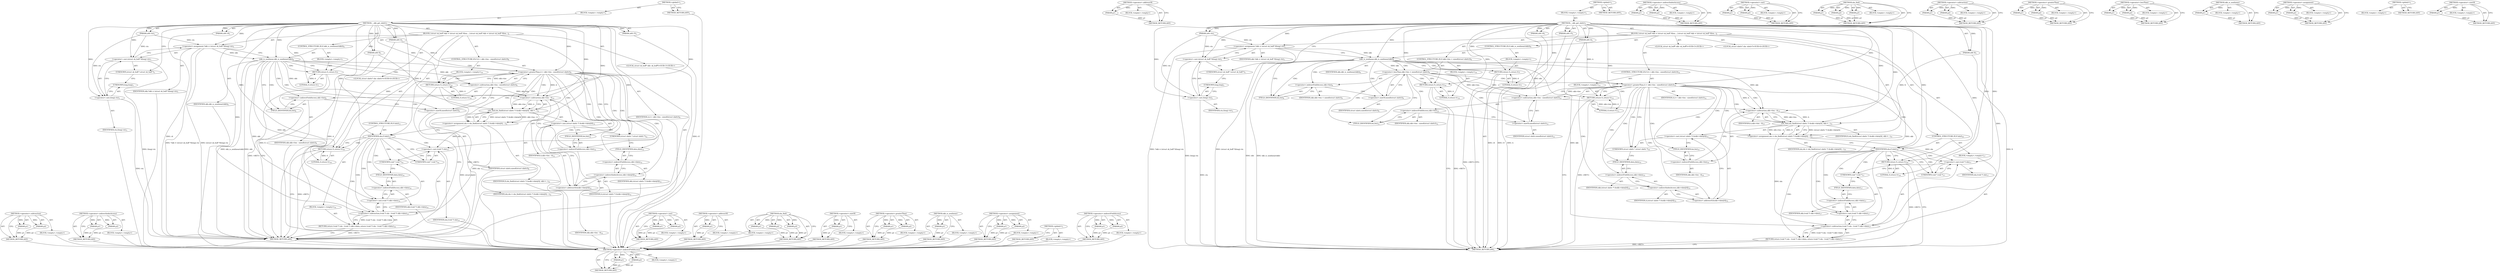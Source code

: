 digraph "&lt;operator&gt;.sizeOf" {
vulnerable_118 [label=<(METHOD,&lt;operator&gt;.subtraction)>];
vulnerable_119 [label=<(PARAM,p1)>];
vulnerable_120 [label=<(PARAM,p2)>];
vulnerable_121 [label=<(BLOCK,&lt;empty&gt;,&lt;empty&gt;)>];
vulnerable_122 [label=<(METHOD_RETURN,ANY)>];
vulnerable_142 [label=<(METHOD,&lt;operator&gt;.indirectIndexAccess)>];
vulnerable_143 [label=<(PARAM,p1)>];
vulnerable_144 [label=<(PARAM,p2)>];
vulnerable_145 [label=<(BLOCK,&lt;empty&gt;,&lt;empty&gt;)>];
vulnerable_146 [label=<(METHOD_RETURN,ANY)>];
vulnerable_6 [label=<(METHOD,&lt;global&gt;)<SUB>1</SUB>>];
vulnerable_7 [label=<(BLOCK,&lt;empty&gt;,&lt;empty&gt;)<SUB>1</SUB>>];
vulnerable_8 [label=<(METHOD,__skb_get_nlattr)<SUB>1</SUB>>];
vulnerable_9 [label=<(PARAM,u64 ctx)<SUB>1</SUB>>];
vulnerable_10 [label=<(PARAM,u64 A)<SUB>1</SUB>>];
vulnerable_11 [label=<(PARAM,u64 X)<SUB>1</SUB>>];
vulnerable_12 [label=<(PARAM,u64 r4)<SUB>1</SUB>>];
vulnerable_13 [label=<(PARAM,u64 r5)<SUB>1</SUB>>];
vulnerable_14 [label=<(BLOCK,{
	struct sk_buff *skb = (struct sk_buff *)(lon...,{
	struct sk_buff *skb = (struct sk_buff *)(lon...)<SUB>2</SUB>>];
vulnerable_15 [label="<(LOCAL,struct sk_buff* skb: sk_buff*)<SUB>3</SUB>>"];
vulnerable_16 [label=<(&lt;operator&gt;.assignment,*skb = (struct sk_buff *)(long) ctx)<SUB>3</SUB>>];
vulnerable_17 [label=<(IDENTIFIER,skb,*skb = (struct sk_buff *)(long) ctx)<SUB>3</SUB>>];
vulnerable_18 [label=<(&lt;operator&gt;.cast,(struct sk_buff *)(long) ctx)<SUB>3</SUB>>];
vulnerable_19 [label=<(UNKNOWN,struct sk_buff *,struct sk_buff *)<SUB>3</SUB>>];
vulnerable_20 [label=<(&lt;operator&gt;.cast,(long) ctx)<SUB>3</SUB>>];
vulnerable_21 [label=<(UNKNOWN,long,long)<SUB>3</SUB>>];
vulnerable_22 [label=<(IDENTIFIER,ctx,(long) ctx)<SUB>3</SUB>>];
vulnerable_23 [label="<(LOCAL,struct nlattr* nla: nlattr*)<SUB>4</SUB>>"];
vulnerable_24 [label=<(CONTROL_STRUCTURE,IF,if (skb_is_nonlinear(skb)))<SUB>6</SUB>>];
vulnerable_25 [label=<(skb_is_nonlinear,skb_is_nonlinear(skb))<SUB>6</SUB>>];
vulnerable_26 [label=<(IDENTIFIER,skb,skb_is_nonlinear(skb))<SUB>6</SUB>>];
vulnerable_27 [label=<(BLOCK,&lt;empty&gt;,&lt;empty&gt;)<SUB>7</SUB>>];
vulnerable_28 [label=<(RETURN,return 0;,return 0;)<SUB>7</SUB>>];
vulnerable_29 [label=<(LITERAL,0,return 0;)<SUB>7</SUB>>];
vulnerable_30 [label=<(CONTROL_STRUCTURE,IF,if (A &gt; skb-&gt;len - sizeof(struct nlattr)))<SUB>9</SUB>>];
vulnerable_31 [label=<(&lt;operator&gt;.greaterThan,A &gt; skb-&gt;len - sizeof(struct nlattr))<SUB>9</SUB>>];
vulnerable_32 [label=<(IDENTIFIER,A,A &gt; skb-&gt;len - sizeof(struct nlattr))<SUB>9</SUB>>];
vulnerable_33 [label=<(&lt;operator&gt;.subtraction,skb-&gt;len - sizeof(struct nlattr))<SUB>9</SUB>>];
vulnerable_34 [label=<(&lt;operator&gt;.indirectFieldAccess,skb-&gt;len)<SUB>9</SUB>>];
vulnerable_35 [label=<(IDENTIFIER,skb,skb-&gt;len - sizeof(struct nlattr))<SUB>9</SUB>>];
vulnerable_36 [label=<(FIELD_IDENTIFIER,len,len)<SUB>9</SUB>>];
vulnerable_37 [label=<(&lt;operator&gt;.sizeOf,sizeof(struct nlattr))<SUB>9</SUB>>];
vulnerable_38 [label=<(IDENTIFIER,struct nlattr,sizeof(struct nlattr))<SUB>9</SUB>>];
vulnerable_39 [label=<(BLOCK,&lt;empty&gt;,&lt;empty&gt;)<SUB>10</SUB>>];
vulnerable_40 [label=<(RETURN,return 0;,return 0;)<SUB>10</SUB>>];
vulnerable_41 [label=<(LITERAL,0,return 0;)<SUB>10</SUB>>];
vulnerable_42 [label=<(&lt;operator&gt;.assignment,nla = nla_find((struct nlattr *) &amp;skb-&gt;data[A],...)<SUB>12</SUB>>];
vulnerable_43 [label=<(IDENTIFIER,nla,nla = nla_find((struct nlattr *) &amp;skb-&gt;data[A],...)<SUB>12</SUB>>];
vulnerable_44 [label=<(nla_find,nla_find((struct nlattr *) &amp;skb-&gt;data[A], skb-&gt;...)<SUB>12</SUB>>];
vulnerable_45 [label=<(&lt;operator&gt;.cast,(struct nlattr *) &amp;skb-&gt;data[A])<SUB>12</SUB>>];
vulnerable_46 [label=<(UNKNOWN,struct nlattr *,struct nlattr *)<SUB>12</SUB>>];
vulnerable_47 [label=<(&lt;operator&gt;.addressOf,&amp;skb-&gt;data[A])<SUB>12</SUB>>];
vulnerable_48 [label=<(&lt;operator&gt;.indirectIndexAccess,skb-&gt;data[A])<SUB>12</SUB>>];
vulnerable_49 [label=<(&lt;operator&gt;.indirectFieldAccess,skb-&gt;data)<SUB>12</SUB>>];
vulnerable_50 [label=<(IDENTIFIER,skb,(struct nlattr *) &amp;skb-&gt;data[A])<SUB>12</SUB>>];
vulnerable_51 [label=<(FIELD_IDENTIFIER,data,data)<SUB>12</SUB>>];
vulnerable_52 [label=<(IDENTIFIER,A,(struct nlattr *) &amp;skb-&gt;data[A])<SUB>12</SUB>>];
vulnerable_53 [label=<(&lt;operator&gt;.subtraction,skb-&gt;len - A)<SUB>12</SUB>>];
vulnerable_54 [label=<(&lt;operator&gt;.indirectFieldAccess,skb-&gt;len)<SUB>12</SUB>>];
vulnerable_55 [label=<(IDENTIFIER,skb,skb-&gt;len - A)<SUB>12</SUB>>];
vulnerable_56 [label=<(FIELD_IDENTIFIER,len,len)<SUB>12</SUB>>];
vulnerable_57 [label=<(IDENTIFIER,A,skb-&gt;len - A)<SUB>12</SUB>>];
vulnerable_58 [label=<(IDENTIFIER,X,nla_find((struct nlattr *) &amp;skb-&gt;data[A], skb-&gt;...)<SUB>12</SUB>>];
vulnerable_59 [label=<(CONTROL_STRUCTURE,IF,if (nla))<SUB>13</SUB>>];
vulnerable_60 [label=<(IDENTIFIER,nla,if (nla))<SUB>13</SUB>>];
vulnerable_61 [label=<(BLOCK,&lt;empty&gt;,&lt;empty&gt;)<SUB>14</SUB>>];
vulnerable_62 [label=<(RETURN,return (void *) nla - (void *) skb-&gt;data;,return (void *) nla - (void *) skb-&gt;data;)<SUB>14</SUB>>];
vulnerable_63 [label=<(&lt;operator&gt;.subtraction,(void *) nla - (void *) skb-&gt;data)<SUB>14</SUB>>];
vulnerable_64 [label=<(&lt;operator&gt;.cast,(void *) nla)<SUB>14</SUB>>];
vulnerable_65 [label=<(UNKNOWN,void *,void *)<SUB>14</SUB>>];
vulnerable_66 [label=<(IDENTIFIER,nla,(void *) nla)<SUB>14</SUB>>];
vulnerable_67 [label=<(&lt;operator&gt;.cast,(void *) skb-&gt;data)<SUB>14</SUB>>];
vulnerable_68 [label=<(UNKNOWN,void *,void *)<SUB>14</SUB>>];
vulnerable_69 [label=<(&lt;operator&gt;.indirectFieldAccess,skb-&gt;data)<SUB>14</SUB>>];
vulnerable_70 [label=<(IDENTIFIER,skb,(void *) skb-&gt;data)<SUB>14</SUB>>];
vulnerable_71 [label=<(FIELD_IDENTIFIER,data,data)<SUB>14</SUB>>];
vulnerable_72 [label=<(RETURN,return 0;,return 0;)<SUB>16</SUB>>];
vulnerable_73 [label=<(LITERAL,0,return 0;)<SUB>16</SUB>>];
vulnerable_74 [label=<(METHOD_RETURN,u64)<SUB>1</SUB>>];
vulnerable_76 [label=<(METHOD_RETURN,ANY)<SUB>1</SUB>>];
vulnerable_104 [label=<(METHOD,&lt;operator&gt;.cast)>];
vulnerable_105 [label=<(PARAM,p1)>];
vulnerable_106 [label=<(PARAM,p2)>];
vulnerable_107 [label=<(BLOCK,&lt;empty&gt;,&lt;empty&gt;)>];
vulnerable_108 [label=<(METHOD_RETURN,ANY)>];
vulnerable_138 [label=<(METHOD,&lt;operator&gt;.addressOf)>];
vulnerable_139 [label=<(PARAM,p1)>];
vulnerable_140 [label=<(BLOCK,&lt;empty&gt;,&lt;empty&gt;)>];
vulnerable_141 [label=<(METHOD_RETURN,ANY)>];
vulnerable_132 [label=<(METHOD,nla_find)>];
vulnerable_133 [label=<(PARAM,p1)>];
vulnerable_134 [label=<(PARAM,p2)>];
vulnerable_135 [label=<(PARAM,p3)>];
vulnerable_136 [label=<(BLOCK,&lt;empty&gt;,&lt;empty&gt;)>];
vulnerable_137 [label=<(METHOD_RETURN,ANY)>];
vulnerable_128 [label=<(METHOD,&lt;operator&gt;.sizeOf)>];
vulnerable_129 [label=<(PARAM,p1)>];
vulnerable_130 [label=<(BLOCK,&lt;empty&gt;,&lt;empty&gt;)>];
vulnerable_131 [label=<(METHOD_RETURN,ANY)>];
vulnerable_113 [label=<(METHOD,&lt;operator&gt;.greaterThan)>];
vulnerable_114 [label=<(PARAM,p1)>];
vulnerable_115 [label=<(PARAM,p2)>];
vulnerable_116 [label=<(BLOCK,&lt;empty&gt;,&lt;empty&gt;)>];
vulnerable_117 [label=<(METHOD_RETURN,ANY)>];
vulnerable_109 [label=<(METHOD,skb_is_nonlinear)>];
vulnerable_110 [label=<(PARAM,p1)>];
vulnerable_111 [label=<(BLOCK,&lt;empty&gt;,&lt;empty&gt;)>];
vulnerable_112 [label=<(METHOD_RETURN,ANY)>];
vulnerable_99 [label=<(METHOD,&lt;operator&gt;.assignment)>];
vulnerable_100 [label=<(PARAM,p1)>];
vulnerable_101 [label=<(PARAM,p2)>];
vulnerable_102 [label=<(BLOCK,&lt;empty&gt;,&lt;empty&gt;)>];
vulnerable_103 [label=<(METHOD_RETURN,ANY)>];
vulnerable_93 [label=<(METHOD,&lt;global&gt;)<SUB>1</SUB>>];
vulnerable_94 [label=<(BLOCK,&lt;empty&gt;,&lt;empty&gt;)>];
vulnerable_95 [label=<(METHOD_RETURN,ANY)>];
vulnerable_123 [label=<(METHOD,&lt;operator&gt;.indirectFieldAccess)>];
vulnerable_124 [label=<(PARAM,p1)>];
vulnerable_125 [label=<(PARAM,p2)>];
vulnerable_126 [label=<(BLOCK,&lt;empty&gt;,&lt;empty&gt;)>];
vulnerable_127 [label=<(METHOD_RETURN,ANY)>];
fixed_128 [label=<(METHOD,&lt;operator&gt;.indirectFieldAccess)>];
fixed_129 [label=<(PARAM,p1)>];
fixed_130 [label=<(PARAM,p2)>];
fixed_131 [label=<(BLOCK,&lt;empty&gt;,&lt;empty&gt;)>];
fixed_132 [label=<(METHOD_RETURN,ANY)>];
fixed_153 [label=<(METHOD,&lt;operator&gt;.addressOf)>];
fixed_154 [label=<(PARAM,p1)>];
fixed_155 [label=<(BLOCK,&lt;empty&gt;,&lt;empty&gt;)>];
fixed_156 [label=<(METHOD_RETURN,ANY)>];
fixed_6 [label=<(METHOD,&lt;global&gt;)<SUB>1</SUB>>];
fixed_7 [label=<(BLOCK,&lt;empty&gt;,&lt;empty&gt;)<SUB>1</SUB>>];
fixed_8 [label=<(METHOD,__skb_get_nlattr)<SUB>1</SUB>>];
fixed_9 [label=<(PARAM,u64 ctx)<SUB>1</SUB>>];
fixed_10 [label=<(PARAM,u64 A)<SUB>1</SUB>>];
fixed_11 [label=<(PARAM,u64 X)<SUB>1</SUB>>];
fixed_12 [label=<(PARAM,u64 r4)<SUB>1</SUB>>];
fixed_13 [label=<(PARAM,u64 r5)<SUB>1</SUB>>];
fixed_14 [label=<(BLOCK,{
	struct sk_buff *skb = (struct sk_buff *)(lon...,{
	struct sk_buff *skb = (struct sk_buff *)(lon...)<SUB>2</SUB>>];
fixed_15 [label="<(LOCAL,struct sk_buff* skb: sk_buff*)<SUB>3</SUB>>"];
fixed_16 [label=<(&lt;operator&gt;.assignment,*skb = (struct sk_buff *)(long) ctx)<SUB>3</SUB>>];
fixed_17 [label=<(IDENTIFIER,skb,*skb = (struct sk_buff *)(long) ctx)<SUB>3</SUB>>];
fixed_18 [label=<(&lt;operator&gt;.cast,(struct sk_buff *)(long) ctx)<SUB>3</SUB>>];
fixed_19 [label=<(UNKNOWN,struct sk_buff *,struct sk_buff *)<SUB>3</SUB>>];
fixed_20 [label=<(&lt;operator&gt;.cast,(long) ctx)<SUB>3</SUB>>];
fixed_21 [label=<(UNKNOWN,long,long)<SUB>3</SUB>>];
fixed_22 [label=<(IDENTIFIER,ctx,(long) ctx)<SUB>3</SUB>>];
fixed_23 [label="<(LOCAL,struct nlattr* nla: nlattr*)<SUB>4</SUB>>"];
fixed_24 [label=<(CONTROL_STRUCTURE,IF,if (skb_is_nonlinear(skb)))<SUB>6</SUB>>];
fixed_25 [label=<(skb_is_nonlinear,skb_is_nonlinear(skb))<SUB>6</SUB>>];
fixed_26 [label=<(IDENTIFIER,skb,skb_is_nonlinear(skb))<SUB>6</SUB>>];
fixed_27 [label=<(BLOCK,&lt;empty&gt;,&lt;empty&gt;)<SUB>7</SUB>>];
fixed_28 [label=<(RETURN,return 0;,return 0;)<SUB>7</SUB>>];
fixed_29 [label=<(LITERAL,0,return 0;)<SUB>7</SUB>>];
fixed_30 [label=<(CONTROL_STRUCTURE,IF,if (skb-&gt;len &lt; sizeof(struct nlattr)))<SUB>9</SUB>>];
fixed_31 [label=<(&lt;operator&gt;.lessThan,skb-&gt;len &lt; sizeof(struct nlattr))<SUB>9</SUB>>];
fixed_32 [label=<(&lt;operator&gt;.indirectFieldAccess,skb-&gt;len)<SUB>9</SUB>>];
fixed_33 [label=<(IDENTIFIER,skb,skb-&gt;len &lt; sizeof(struct nlattr))<SUB>9</SUB>>];
fixed_34 [label=<(FIELD_IDENTIFIER,len,len)<SUB>9</SUB>>];
fixed_35 [label=<(&lt;operator&gt;.sizeOf,sizeof(struct nlattr))<SUB>9</SUB>>];
fixed_36 [label=<(IDENTIFIER,struct nlattr,sizeof(struct nlattr))<SUB>9</SUB>>];
fixed_37 [label=<(BLOCK,&lt;empty&gt;,&lt;empty&gt;)<SUB>10</SUB>>];
fixed_38 [label=<(RETURN,return 0;,return 0;)<SUB>10</SUB>>];
fixed_39 [label=<(LITERAL,0,return 0;)<SUB>10</SUB>>];
fixed_40 [label=<(CONTROL_STRUCTURE,IF,if (A &gt; skb-&gt;len - sizeof(struct nlattr)))<SUB>12</SUB>>];
fixed_41 [label=<(&lt;operator&gt;.greaterThan,A &gt; skb-&gt;len - sizeof(struct nlattr))<SUB>12</SUB>>];
fixed_42 [label=<(IDENTIFIER,A,A &gt; skb-&gt;len - sizeof(struct nlattr))<SUB>12</SUB>>];
fixed_43 [label=<(&lt;operator&gt;.subtraction,skb-&gt;len - sizeof(struct nlattr))<SUB>12</SUB>>];
fixed_44 [label=<(&lt;operator&gt;.indirectFieldAccess,skb-&gt;len)<SUB>12</SUB>>];
fixed_45 [label=<(IDENTIFIER,skb,skb-&gt;len - sizeof(struct nlattr))<SUB>12</SUB>>];
fixed_46 [label=<(FIELD_IDENTIFIER,len,len)<SUB>12</SUB>>];
fixed_47 [label=<(&lt;operator&gt;.sizeOf,sizeof(struct nlattr))<SUB>12</SUB>>];
fixed_48 [label=<(IDENTIFIER,struct nlattr,sizeof(struct nlattr))<SUB>12</SUB>>];
fixed_49 [label=<(BLOCK,&lt;empty&gt;,&lt;empty&gt;)<SUB>13</SUB>>];
fixed_50 [label=<(RETURN,return 0;,return 0;)<SUB>13</SUB>>];
fixed_51 [label=<(LITERAL,0,return 0;)<SUB>13</SUB>>];
fixed_52 [label=<(&lt;operator&gt;.assignment,nla = nla_find((struct nlattr *) &amp;skb-&gt;data[A],...)<SUB>15</SUB>>];
fixed_53 [label=<(IDENTIFIER,nla,nla = nla_find((struct nlattr *) &amp;skb-&gt;data[A],...)<SUB>15</SUB>>];
fixed_54 [label=<(nla_find,nla_find((struct nlattr *) &amp;skb-&gt;data[A], skb-&gt;...)<SUB>15</SUB>>];
fixed_55 [label=<(&lt;operator&gt;.cast,(struct nlattr *) &amp;skb-&gt;data[A])<SUB>15</SUB>>];
fixed_56 [label=<(UNKNOWN,struct nlattr *,struct nlattr *)<SUB>15</SUB>>];
fixed_57 [label=<(&lt;operator&gt;.addressOf,&amp;skb-&gt;data[A])<SUB>15</SUB>>];
fixed_58 [label=<(&lt;operator&gt;.indirectIndexAccess,skb-&gt;data[A])<SUB>15</SUB>>];
fixed_59 [label=<(&lt;operator&gt;.indirectFieldAccess,skb-&gt;data)<SUB>15</SUB>>];
fixed_60 [label=<(IDENTIFIER,skb,(struct nlattr *) &amp;skb-&gt;data[A])<SUB>15</SUB>>];
fixed_61 [label=<(FIELD_IDENTIFIER,data,data)<SUB>15</SUB>>];
fixed_62 [label=<(IDENTIFIER,A,(struct nlattr *) &amp;skb-&gt;data[A])<SUB>15</SUB>>];
fixed_63 [label=<(&lt;operator&gt;.subtraction,skb-&gt;len - A)<SUB>15</SUB>>];
fixed_64 [label=<(&lt;operator&gt;.indirectFieldAccess,skb-&gt;len)<SUB>15</SUB>>];
fixed_65 [label=<(IDENTIFIER,skb,skb-&gt;len - A)<SUB>15</SUB>>];
fixed_66 [label=<(FIELD_IDENTIFIER,len,len)<SUB>15</SUB>>];
fixed_67 [label=<(IDENTIFIER,A,skb-&gt;len - A)<SUB>15</SUB>>];
fixed_68 [label=<(IDENTIFIER,X,nla_find((struct nlattr *) &amp;skb-&gt;data[A], skb-&gt;...)<SUB>15</SUB>>];
fixed_69 [label=<(CONTROL_STRUCTURE,IF,if (nla))<SUB>16</SUB>>];
fixed_70 [label=<(IDENTIFIER,nla,if (nla))<SUB>16</SUB>>];
fixed_71 [label=<(BLOCK,&lt;empty&gt;,&lt;empty&gt;)<SUB>17</SUB>>];
fixed_72 [label=<(RETURN,return (void *) nla - (void *) skb-&gt;data;,return (void *) nla - (void *) skb-&gt;data;)<SUB>17</SUB>>];
fixed_73 [label=<(&lt;operator&gt;.subtraction,(void *) nla - (void *) skb-&gt;data)<SUB>17</SUB>>];
fixed_74 [label=<(&lt;operator&gt;.cast,(void *) nla)<SUB>17</SUB>>];
fixed_75 [label=<(UNKNOWN,void *,void *)<SUB>17</SUB>>];
fixed_76 [label=<(IDENTIFIER,nla,(void *) nla)<SUB>17</SUB>>];
fixed_77 [label=<(&lt;operator&gt;.cast,(void *) skb-&gt;data)<SUB>17</SUB>>];
fixed_78 [label=<(UNKNOWN,void *,void *)<SUB>17</SUB>>];
fixed_79 [label=<(&lt;operator&gt;.indirectFieldAccess,skb-&gt;data)<SUB>17</SUB>>];
fixed_80 [label=<(IDENTIFIER,skb,(void *) skb-&gt;data)<SUB>17</SUB>>];
fixed_81 [label=<(FIELD_IDENTIFIER,data,data)<SUB>17</SUB>>];
fixed_82 [label=<(RETURN,return 0;,return 0;)<SUB>19</SUB>>];
fixed_83 [label=<(LITERAL,0,return 0;)<SUB>19</SUB>>];
fixed_84 [label=<(METHOD_RETURN,u64)<SUB>1</SUB>>];
fixed_86 [label=<(METHOD_RETURN,ANY)<SUB>1</SUB>>];
fixed_157 [label=<(METHOD,&lt;operator&gt;.indirectIndexAccess)>];
fixed_158 [label=<(PARAM,p1)>];
fixed_159 [label=<(PARAM,p2)>];
fixed_160 [label=<(BLOCK,&lt;empty&gt;,&lt;empty&gt;)>];
fixed_161 [label=<(METHOD_RETURN,ANY)>];
fixed_114 [label=<(METHOD,&lt;operator&gt;.cast)>];
fixed_115 [label=<(PARAM,p1)>];
fixed_116 [label=<(PARAM,p2)>];
fixed_117 [label=<(BLOCK,&lt;empty&gt;,&lt;empty&gt;)>];
fixed_118 [label=<(METHOD_RETURN,ANY)>];
fixed_147 [label=<(METHOD,nla_find)>];
fixed_148 [label=<(PARAM,p1)>];
fixed_149 [label=<(PARAM,p2)>];
fixed_150 [label=<(PARAM,p3)>];
fixed_151 [label=<(BLOCK,&lt;empty&gt;,&lt;empty&gt;)>];
fixed_152 [label=<(METHOD_RETURN,ANY)>];
fixed_142 [label=<(METHOD,&lt;operator&gt;.subtraction)>];
fixed_143 [label=<(PARAM,p1)>];
fixed_144 [label=<(PARAM,p2)>];
fixed_145 [label=<(BLOCK,&lt;empty&gt;,&lt;empty&gt;)>];
fixed_146 [label=<(METHOD_RETURN,ANY)>];
fixed_137 [label=<(METHOD,&lt;operator&gt;.greaterThan)>];
fixed_138 [label=<(PARAM,p1)>];
fixed_139 [label=<(PARAM,p2)>];
fixed_140 [label=<(BLOCK,&lt;empty&gt;,&lt;empty&gt;)>];
fixed_141 [label=<(METHOD_RETURN,ANY)>];
fixed_123 [label=<(METHOD,&lt;operator&gt;.lessThan)>];
fixed_124 [label=<(PARAM,p1)>];
fixed_125 [label=<(PARAM,p2)>];
fixed_126 [label=<(BLOCK,&lt;empty&gt;,&lt;empty&gt;)>];
fixed_127 [label=<(METHOD_RETURN,ANY)>];
fixed_119 [label=<(METHOD,skb_is_nonlinear)>];
fixed_120 [label=<(PARAM,p1)>];
fixed_121 [label=<(BLOCK,&lt;empty&gt;,&lt;empty&gt;)>];
fixed_122 [label=<(METHOD_RETURN,ANY)>];
fixed_109 [label=<(METHOD,&lt;operator&gt;.assignment)>];
fixed_110 [label=<(PARAM,p1)>];
fixed_111 [label=<(PARAM,p2)>];
fixed_112 [label=<(BLOCK,&lt;empty&gt;,&lt;empty&gt;)>];
fixed_113 [label=<(METHOD_RETURN,ANY)>];
fixed_103 [label=<(METHOD,&lt;global&gt;)<SUB>1</SUB>>];
fixed_104 [label=<(BLOCK,&lt;empty&gt;,&lt;empty&gt;)>];
fixed_105 [label=<(METHOD_RETURN,ANY)>];
fixed_133 [label=<(METHOD,&lt;operator&gt;.sizeOf)>];
fixed_134 [label=<(PARAM,p1)>];
fixed_135 [label=<(BLOCK,&lt;empty&gt;,&lt;empty&gt;)>];
fixed_136 [label=<(METHOD_RETURN,ANY)>];
vulnerable_118 -> vulnerable_119  [key=0, label="AST: "];
vulnerable_118 -> vulnerable_119  [key=1, label="DDG: "];
vulnerable_118 -> vulnerable_121  [key=0, label="AST: "];
vulnerable_118 -> vulnerable_120  [key=0, label="AST: "];
vulnerable_118 -> vulnerable_120  [key=1, label="DDG: "];
vulnerable_118 -> vulnerable_122  [key=0, label="AST: "];
vulnerable_118 -> vulnerable_122  [key=1, label="CFG: "];
vulnerable_119 -> vulnerable_122  [key=0, label="DDG: p1"];
vulnerable_120 -> vulnerable_122  [key=0, label="DDG: p2"];
vulnerable_121 -> fixed_128  [key=0];
vulnerable_122 -> fixed_128  [key=0];
vulnerable_142 -> vulnerable_143  [key=0, label="AST: "];
vulnerable_142 -> vulnerable_143  [key=1, label="DDG: "];
vulnerable_142 -> vulnerable_145  [key=0, label="AST: "];
vulnerable_142 -> vulnerable_144  [key=0, label="AST: "];
vulnerable_142 -> vulnerable_144  [key=1, label="DDG: "];
vulnerable_142 -> vulnerable_146  [key=0, label="AST: "];
vulnerable_142 -> vulnerable_146  [key=1, label="CFG: "];
vulnerable_143 -> vulnerable_146  [key=0, label="DDG: p1"];
vulnerable_144 -> vulnerable_146  [key=0, label="DDG: p2"];
vulnerable_145 -> fixed_128  [key=0];
vulnerable_146 -> fixed_128  [key=0];
vulnerable_6 -> vulnerable_7  [key=0, label="AST: "];
vulnerable_6 -> vulnerable_76  [key=0, label="AST: "];
vulnerable_6 -> vulnerable_76  [key=1, label="CFG: "];
vulnerable_7 -> vulnerable_8  [key=0, label="AST: "];
vulnerable_8 -> vulnerable_9  [key=0, label="AST: "];
vulnerable_8 -> vulnerable_9  [key=1, label="DDG: "];
vulnerable_8 -> vulnerable_10  [key=0, label="AST: "];
vulnerable_8 -> vulnerable_10  [key=1, label="DDG: "];
vulnerable_8 -> vulnerable_11  [key=0, label="AST: "];
vulnerable_8 -> vulnerable_11  [key=1, label="DDG: "];
vulnerable_8 -> vulnerable_12  [key=0, label="AST: "];
vulnerable_8 -> vulnerable_12  [key=1, label="DDG: "];
vulnerable_8 -> vulnerable_13  [key=0, label="AST: "];
vulnerable_8 -> vulnerable_13  [key=1, label="DDG: "];
vulnerable_8 -> vulnerable_14  [key=0, label="AST: "];
vulnerable_8 -> vulnerable_74  [key=0, label="AST: "];
vulnerable_8 -> vulnerable_19  [key=0, label="CFG: "];
vulnerable_8 -> vulnerable_16  [key=0, label="DDG: "];
vulnerable_8 -> vulnerable_72  [key=0, label="DDG: "];
vulnerable_8 -> vulnerable_60  [key=0, label="DDG: "];
vulnerable_8 -> vulnerable_73  [key=0, label="DDG: "];
vulnerable_8 -> vulnerable_18  [key=0, label="DDG: "];
vulnerable_8 -> vulnerable_25  [key=0, label="DDG: "];
vulnerable_8 -> vulnerable_28  [key=0, label="DDG: "];
vulnerable_8 -> vulnerable_31  [key=0, label="DDG: "];
vulnerable_8 -> vulnerable_40  [key=0, label="DDG: "];
vulnerable_8 -> vulnerable_44  [key=0, label="DDG: "];
vulnerable_8 -> vulnerable_20  [key=0, label="DDG: "];
vulnerable_8 -> vulnerable_29  [key=0, label="DDG: "];
vulnerable_8 -> vulnerable_41  [key=0, label="DDG: "];
vulnerable_8 -> vulnerable_53  [key=0, label="DDG: "];
vulnerable_8 -> vulnerable_63  [key=0, label="DDG: "];
vulnerable_8 -> vulnerable_64  [key=0, label="DDG: "];
vulnerable_9 -> vulnerable_16  [key=0, label="DDG: ctx"];
vulnerable_9 -> vulnerable_18  [key=0, label="DDG: ctx"];
vulnerable_9 -> vulnerable_20  [key=0, label="DDG: ctx"];
vulnerable_10 -> vulnerable_74  [key=0, label="DDG: A"];
vulnerable_10 -> vulnerable_31  [key=0, label="DDG: A"];
vulnerable_11 -> vulnerable_74  [key=0, label="DDG: X"];
vulnerable_11 -> vulnerable_44  [key=0, label="DDG: X"];
vulnerable_12 -> vulnerable_74  [key=0, label="DDG: r4"];
vulnerable_13 -> vulnerable_74  [key=0, label="DDG: r5"];
vulnerable_14 -> vulnerable_15  [key=0, label="AST: "];
vulnerable_14 -> vulnerable_16  [key=0, label="AST: "];
vulnerable_14 -> vulnerable_23  [key=0, label="AST: "];
vulnerable_14 -> vulnerable_24  [key=0, label="AST: "];
vulnerable_14 -> vulnerable_30  [key=0, label="AST: "];
vulnerable_14 -> vulnerable_42  [key=0, label="AST: "];
vulnerable_14 -> vulnerable_59  [key=0, label="AST: "];
vulnerable_14 -> vulnerable_72  [key=0, label="AST: "];
vulnerable_15 -> fixed_128  [key=0];
vulnerable_16 -> vulnerable_17  [key=0, label="AST: "];
vulnerable_16 -> vulnerable_18  [key=0, label="AST: "];
vulnerable_16 -> vulnerable_25  [key=0, label="CFG: "];
vulnerable_16 -> vulnerable_25  [key=1, label="DDG: skb"];
vulnerable_16 -> vulnerable_74  [key=0, label="DDG: (struct sk_buff *)(long) ctx"];
vulnerable_16 -> vulnerable_74  [key=1, label="DDG: *skb = (struct sk_buff *)(long) ctx"];
vulnerable_17 -> fixed_128  [key=0];
vulnerable_18 -> vulnerable_19  [key=0, label="AST: "];
vulnerable_18 -> vulnerable_20  [key=0, label="AST: "];
vulnerable_18 -> vulnerable_16  [key=0, label="CFG: "];
vulnerable_18 -> vulnerable_74  [key=0, label="DDG: (long) ctx"];
vulnerable_19 -> vulnerable_21  [key=0, label="CFG: "];
vulnerable_20 -> vulnerable_21  [key=0, label="AST: "];
vulnerable_20 -> vulnerable_22  [key=0, label="AST: "];
vulnerable_20 -> vulnerable_18  [key=0, label="CFG: "];
vulnerable_20 -> vulnerable_74  [key=0, label="DDG: ctx"];
vulnerable_21 -> vulnerable_20  [key=0, label="CFG: "];
vulnerable_22 -> fixed_128  [key=0];
vulnerable_23 -> fixed_128  [key=0];
vulnerable_24 -> vulnerable_25  [key=0, label="AST: "];
vulnerable_24 -> vulnerable_27  [key=0, label="AST: "];
vulnerable_25 -> vulnerable_26  [key=0, label="AST: "];
vulnerable_25 -> vulnerable_28  [key=0, label="CFG: "];
vulnerable_25 -> vulnerable_28  [key=1, label="CDG: "];
vulnerable_25 -> vulnerable_36  [key=0, label="CFG: "];
vulnerable_25 -> vulnerable_36  [key=1, label="CDG: "];
vulnerable_25 -> vulnerable_74  [key=0, label="DDG: skb"];
vulnerable_25 -> vulnerable_74  [key=1, label="DDG: skb_is_nonlinear(skb)"];
vulnerable_25 -> vulnerable_33  [key=0, label="DDG: skb"];
vulnerable_25 -> vulnerable_33  [key=1, label="CDG: "];
vulnerable_25 -> vulnerable_53  [key=0, label="DDG: skb"];
vulnerable_25 -> vulnerable_63  [key=0, label="DDG: skb"];
vulnerable_25 -> vulnerable_67  [key=0, label="DDG: skb"];
vulnerable_25 -> vulnerable_34  [key=0, label="CDG: "];
vulnerable_25 -> vulnerable_37  [key=0, label="CDG: "];
vulnerable_25 -> vulnerable_31  [key=0, label="CDG: "];
vulnerable_26 -> fixed_128  [key=0];
vulnerable_27 -> vulnerable_28  [key=0, label="AST: "];
vulnerable_28 -> vulnerable_29  [key=0, label="AST: "];
vulnerable_28 -> vulnerable_74  [key=0, label="CFG: "];
vulnerable_28 -> vulnerable_74  [key=1, label="DDG: &lt;RET&gt;"];
vulnerable_29 -> vulnerable_28  [key=0, label="DDG: 0"];
vulnerable_30 -> vulnerable_31  [key=0, label="AST: "];
vulnerable_30 -> vulnerable_39  [key=0, label="AST: "];
vulnerable_31 -> vulnerable_32  [key=0, label="AST: "];
vulnerable_31 -> vulnerable_33  [key=0, label="AST: "];
vulnerable_31 -> vulnerable_40  [key=0, label="CFG: "];
vulnerable_31 -> vulnerable_40  [key=1, label="CDG: "];
vulnerable_31 -> vulnerable_46  [key=0, label="CFG: "];
vulnerable_31 -> vulnerable_46  [key=1, label="CDG: "];
vulnerable_31 -> vulnerable_53  [key=0, label="DDG: A"];
vulnerable_31 -> vulnerable_53  [key=1, label="CDG: "];
vulnerable_31 -> vulnerable_47  [key=0, label="CDG: "];
vulnerable_31 -> vulnerable_48  [key=0, label="CDG: "];
vulnerable_31 -> vulnerable_49  [key=0, label="CDG: "];
vulnerable_31 -> vulnerable_60  [key=0, label="CDG: "];
vulnerable_31 -> vulnerable_42  [key=0, label="CDG: "];
vulnerable_31 -> vulnerable_51  [key=0, label="CDG: "];
vulnerable_31 -> vulnerable_56  [key=0, label="CDG: "];
vulnerable_31 -> vulnerable_45  [key=0, label="CDG: "];
vulnerable_31 -> vulnerable_44  [key=0, label="CDG: "];
vulnerable_31 -> vulnerable_54  [key=0, label="CDG: "];
vulnerable_32 -> fixed_128  [key=0];
vulnerable_33 -> vulnerable_34  [key=0, label="AST: "];
vulnerable_33 -> vulnerable_37  [key=0, label="AST: "];
vulnerable_33 -> vulnerable_31  [key=0, label="CFG: "];
vulnerable_33 -> vulnerable_31  [key=1, label="DDG: skb-&gt;len"];
vulnerable_33 -> vulnerable_53  [key=0, label="DDG: skb-&gt;len"];
vulnerable_34 -> vulnerable_35  [key=0, label="AST: "];
vulnerable_34 -> vulnerable_36  [key=0, label="AST: "];
vulnerable_34 -> vulnerable_37  [key=0, label="CFG: "];
vulnerable_35 -> fixed_128  [key=0];
vulnerable_36 -> vulnerable_34  [key=0, label="CFG: "];
vulnerable_37 -> vulnerable_38  [key=0, label="AST: "];
vulnerable_37 -> vulnerable_33  [key=0, label="CFG: "];
vulnerable_37 -> vulnerable_74  [key=0, label="DDG: struct nlattr"];
vulnerable_38 -> fixed_128  [key=0];
vulnerable_39 -> vulnerable_40  [key=0, label="AST: "];
vulnerable_40 -> vulnerable_41  [key=0, label="AST: "];
vulnerable_40 -> vulnerable_74  [key=0, label="CFG: "];
vulnerable_40 -> vulnerable_74  [key=1, label="DDG: &lt;RET&gt;"];
vulnerable_41 -> vulnerable_40  [key=0, label="DDG: 0"];
vulnerable_42 -> vulnerable_43  [key=0, label="AST: "];
vulnerable_42 -> vulnerable_44  [key=0, label="AST: "];
vulnerable_42 -> vulnerable_60  [key=0, label="CFG: "];
vulnerable_42 -> vulnerable_63  [key=0, label="DDG: nla"];
vulnerable_42 -> vulnerable_64  [key=0, label="DDG: nla"];
vulnerable_43 -> fixed_128  [key=0];
vulnerable_44 -> vulnerable_45  [key=0, label="AST: "];
vulnerable_44 -> vulnerable_53  [key=0, label="AST: "];
vulnerable_44 -> vulnerable_58  [key=0, label="AST: "];
vulnerable_44 -> vulnerable_42  [key=0, label="CFG: "];
vulnerable_44 -> vulnerable_42  [key=1, label="DDG: (struct nlattr *) &amp;skb-&gt;data[A]"];
vulnerable_44 -> vulnerable_42  [key=2, label="DDG: skb-&gt;len - A"];
vulnerable_44 -> vulnerable_42  [key=3, label="DDG: X"];
vulnerable_45 -> vulnerable_46  [key=0, label="AST: "];
vulnerable_45 -> vulnerable_47  [key=0, label="AST: "];
vulnerable_45 -> vulnerable_56  [key=0, label="CFG: "];
vulnerable_46 -> vulnerable_51  [key=0, label="CFG: "];
vulnerable_47 -> vulnerable_48  [key=0, label="AST: "];
vulnerable_47 -> vulnerable_45  [key=0, label="CFG: "];
vulnerable_48 -> vulnerable_49  [key=0, label="AST: "];
vulnerable_48 -> vulnerable_52  [key=0, label="AST: "];
vulnerable_48 -> vulnerable_47  [key=0, label="CFG: "];
vulnerable_49 -> vulnerable_50  [key=0, label="AST: "];
vulnerable_49 -> vulnerable_51  [key=0, label="AST: "];
vulnerable_49 -> vulnerable_48  [key=0, label="CFG: "];
vulnerable_50 -> fixed_128  [key=0];
vulnerable_51 -> vulnerable_49  [key=0, label="CFG: "];
vulnerable_52 -> fixed_128  [key=0];
vulnerable_53 -> vulnerable_54  [key=0, label="AST: "];
vulnerable_53 -> vulnerable_57  [key=0, label="AST: "];
vulnerable_53 -> vulnerable_44  [key=0, label="CFG: "];
vulnerable_53 -> vulnerable_44  [key=1, label="DDG: skb-&gt;len"];
vulnerable_53 -> vulnerable_44  [key=2, label="DDG: A"];
vulnerable_54 -> vulnerable_55  [key=0, label="AST: "];
vulnerable_54 -> vulnerable_56  [key=0, label="AST: "];
vulnerable_54 -> vulnerable_53  [key=0, label="CFG: "];
vulnerable_55 -> fixed_128  [key=0];
vulnerable_56 -> vulnerable_54  [key=0, label="CFG: "];
vulnerable_57 -> fixed_128  [key=0];
vulnerable_58 -> fixed_128  [key=0];
vulnerable_59 -> vulnerable_60  [key=0, label="AST: "];
vulnerable_59 -> vulnerable_61  [key=0, label="AST: "];
vulnerable_60 -> vulnerable_65  [key=0, label="CFG: "];
vulnerable_60 -> vulnerable_65  [key=1, label="CDG: "];
vulnerable_60 -> vulnerable_72  [key=0, label="CFG: "];
vulnerable_60 -> vulnerable_72  [key=1, label="CDG: "];
vulnerable_60 -> vulnerable_68  [key=0, label="CDG: "];
vulnerable_60 -> vulnerable_64  [key=0, label="CDG: "];
vulnerable_60 -> vulnerable_71  [key=0, label="CDG: "];
vulnerable_60 -> vulnerable_69  [key=0, label="CDG: "];
vulnerable_60 -> vulnerable_67  [key=0, label="CDG: "];
vulnerable_60 -> vulnerable_63  [key=0, label="CDG: "];
vulnerable_60 -> vulnerable_62  [key=0, label="CDG: "];
vulnerable_61 -> vulnerable_62  [key=0, label="AST: "];
vulnerable_62 -> vulnerable_63  [key=0, label="AST: "];
vulnerable_62 -> vulnerable_74  [key=0, label="CFG: "];
vulnerable_62 -> vulnerable_74  [key=1, label="DDG: &lt;RET&gt;"];
vulnerable_63 -> vulnerable_64  [key=0, label="AST: "];
vulnerable_63 -> vulnerable_67  [key=0, label="AST: "];
vulnerable_63 -> vulnerable_62  [key=0, label="CFG: "];
vulnerable_63 -> vulnerable_62  [key=1, label="DDG: (void *) nla - (void *) skb-&gt;data"];
vulnerable_64 -> vulnerable_65  [key=0, label="AST: "];
vulnerable_64 -> vulnerable_66  [key=0, label="AST: "];
vulnerable_64 -> vulnerable_68  [key=0, label="CFG: "];
vulnerable_65 -> vulnerable_64  [key=0, label="CFG: "];
vulnerable_66 -> fixed_128  [key=0];
vulnerable_67 -> vulnerable_68  [key=0, label="AST: "];
vulnerable_67 -> vulnerable_69  [key=0, label="AST: "];
vulnerable_67 -> vulnerable_63  [key=0, label="CFG: "];
vulnerable_68 -> vulnerable_71  [key=0, label="CFG: "];
vulnerable_69 -> vulnerable_70  [key=0, label="AST: "];
vulnerable_69 -> vulnerable_71  [key=0, label="AST: "];
vulnerable_69 -> vulnerable_67  [key=0, label="CFG: "];
vulnerable_70 -> fixed_128  [key=0];
vulnerable_71 -> vulnerable_69  [key=0, label="CFG: "];
vulnerable_72 -> vulnerable_73  [key=0, label="AST: "];
vulnerable_72 -> vulnerable_74  [key=0, label="CFG: "];
vulnerable_72 -> vulnerable_74  [key=1, label="DDG: &lt;RET&gt;"];
vulnerable_73 -> vulnerable_72  [key=0, label="DDG: 0"];
vulnerable_74 -> fixed_128  [key=0];
vulnerable_76 -> fixed_128  [key=0];
vulnerable_104 -> vulnerable_105  [key=0, label="AST: "];
vulnerable_104 -> vulnerable_105  [key=1, label="DDG: "];
vulnerable_104 -> vulnerable_107  [key=0, label="AST: "];
vulnerable_104 -> vulnerable_106  [key=0, label="AST: "];
vulnerable_104 -> vulnerable_106  [key=1, label="DDG: "];
vulnerable_104 -> vulnerable_108  [key=0, label="AST: "];
vulnerable_104 -> vulnerable_108  [key=1, label="CFG: "];
vulnerable_105 -> vulnerable_108  [key=0, label="DDG: p1"];
vulnerable_106 -> vulnerable_108  [key=0, label="DDG: p2"];
vulnerable_107 -> fixed_128  [key=0];
vulnerable_108 -> fixed_128  [key=0];
vulnerable_138 -> vulnerable_139  [key=0, label="AST: "];
vulnerable_138 -> vulnerable_139  [key=1, label="DDG: "];
vulnerable_138 -> vulnerable_140  [key=0, label="AST: "];
vulnerable_138 -> vulnerable_141  [key=0, label="AST: "];
vulnerable_138 -> vulnerable_141  [key=1, label="CFG: "];
vulnerable_139 -> vulnerable_141  [key=0, label="DDG: p1"];
vulnerable_140 -> fixed_128  [key=0];
vulnerable_141 -> fixed_128  [key=0];
vulnerable_132 -> vulnerable_133  [key=0, label="AST: "];
vulnerable_132 -> vulnerable_133  [key=1, label="DDG: "];
vulnerable_132 -> vulnerable_136  [key=0, label="AST: "];
vulnerable_132 -> vulnerable_134  [key=0, label="AST: "];
vulnerable_132 -> vulnerable_134  [key=1, label="DDG: "];
vulnerable_132 -> vulnerable_137  [key=0, label="AST: "];
vulnerable_132 -> vulnerable_137  [key=1, label="CFG: "];
vulnerable_132 -> vulnerable_135  [key=0, label="AST: "];
vulnerable_132 -> vulnerable_135  [key=1, label="DDG: "];
vulnerable_133 -> vulnerable_137  [key=0, label="DDG: p1"];
vulnerable_134 -> vulnerable_137  [key=0, label="DDG: p2"];
vulnerable_135 -> vulnerable_137  [key=0, label="DDG: p3"];
vulnerable_136 -> fixed_128  [key=0];
vulnerable_137 -> fixed_128  [key=0];
vulnerable_128 -> vulnerable_129  [key=0, label="AST: "];
vulnerable_128 -> vulnerable_129  [key=1, label="DDG: "];
vulnerable_128 -> vulnerable_130  [key=0, label="AST: "];
vulnerable_128 -> vulnerable_131  [key=0, label="AST: "];
vulnerable_128 -> vulnerable_131  [key=1, label="CFG: "];
vulnerable_129 -> vulnerable_131  [key=0, label="DDG: p1"];
vulnerable_130 -> fixed_128  [key=0];
vulnerable_131 -> fixed_128  [key=0];
vulnerable_113 -> vulnerable_114  [key=0, label="AST: "];
vulnerable_113 -> vulnerable_114  [key=1, label="DDG: "];
vulnerable_113 -> vulnerable_116  [key=0, label="AST: "];
vulnerable_113 -> vulnerable_115  [key=0, label="AST: "];
vulnerable_113 -> vulnerable_115  [key=1, label="DDG: "];
vulnerable_113 -> vulnerable_117  [key=0, label="AST: "];
vulnerable_113 -> vulnerable_117  [key=1, label="CFG: "];
vulnerable_114 -> vulnerable_117  [key=0, label="DDG: p1"];
vulnerable_115 -> vulnerable_117  [key=0, label="DDG: p2"];
vulnerable_116 -> fixed_128  [key=0];
vulnerable_117 -> fixed_128  [key=0];
vulnerable_109 -> vulnerable_110  [key=0, label="AST: "];
vulnerable_109 -> vulnerable_110  [key=1, label="DDG: "];
vulnerable_109 -> vulnerable_111  [key=0, label="AST: "];
vulnerable_109 -> vulnerable_112  [key=0, label="AST: "];
vulnerable_109 -> vulnerable_112  [key=1, label="CFG: "];
vulnerable_110 -> vulnerable_112  [key=0, label="DDG: p1"];
vulnerable_111 -> fixed_128  [key=0];
vulnerable_112 -> fixed_128  [key=0];
vulnerable_99 -> vulnerable_100  [key=0, label="AST: "];
vulnerable_99 -> vulnerable_100  [key=1, label="DDG: "];
vulnerable_99 -> vulnerable_102  [key=0, label="AST: "];
vulnerable_99 -> vulnerable_101  [key=0, label="AST: "];
vulnerable_99 -> vulnerable_101  [key=1, label="DDG: "];
vulnerable_99 -> vulnerable_103  [key=0, label="AST: "];
vulnerable_99 -> vulnerable_103  [key=1, label="CFG: "];
vulnerable_100 -> vulnerable_103  [key=0, label="DDG: p1"];
vulnerable_101 -> vulnerable_103  [key=0, label="DDG: p2"];
vulnerable_102 -> fixed_128  [key=0];
vulnerable_103 -> fixed_128  [key=0];
vulnerable_93 -> vulnerable_94  [key=0, label="AST: "];
vulnerable_93 -> vulnerable_95  [key=0, label="AST: "];
vulnerable_93 -> vulnerable_95  [key=1, label="CFG: "];
vulnerable_94 -> fixed_128  [key=0];
vulnerable_95 -> fixed_128  [key=0];
vulnerable_123 -> vulnerable_124  [key=0, label="AST: "];
vulnerable_123 -> vulnerable_124  [key=1, label="DDG: "];
vulnerable_123 -> vulnerable_126  [key=0, label="AST: "];
vulnerable_123 -> vulnerable_125  [key=0, label="AST: "];
vulnerable_123 -> vulnerable_125  [key=1, label="DDG: "];
vulnerable_123 -> vulnerable_127  [key=0, label="AST: "];
vulnerable_123 -> vulnerable_127  [key=1, label="CFG: "];
vulnerable_124 -> vulnerable_127  [key=0, label="DDG: p1"];
vulnerable_125 -> vulnerable_127  [key=0, label="DDG: p2"];
vulnerable_126 -> fixed_128  [key=0];
vulnerable_127 -> fixed_128  [key=0];
fixed_128 -> fixed_129  [key=0, label="AST: "];
fixed_128 -> fixed_129  [key=1, label="DDG: "];
fixed_128 -> fixed_131  [key=0, label="AST: "];
fixed_128 -> fixed_130  [key=0, label="AST: "];
fixed_128 -> fixed_130  [key=1, label="DDG: "];
fixed_128 -> fixed_132  [key=0, label="AST: "];
fixed_128 -> fixed_132  [key=1, label="CFG: "];
fixed_129 -> fixed_132  [key=0, label="DDG: p1"];
fixed_130 -> fixed_132  [key=0, label="DDG: p2"];
fixed_153 -> fixed_154  [key=0, label="AST: "];
fixed_153 -> fixed_154  [key=1, label="DDG: "];
fixed_153 -> fixed_155  [key=0, label="AST: "];
fixed_153 -> fixed_156  [key=0, label="AST: "];
fixed_153 -> fixed_156  [key=1, label="CFG: "];
fixed_154 -> fixed_156  [key=0, label="DDG: p1"];
fixed_6 -> fixed_7  [key=0, label="AST: "];
fixed_6 -> fixed_86  [key=0, label="AST: "];
fixed_6 -> fixed_86  [key=1, label="CFG: "];
fixed_7 -> fixed_8  [key=0, label="AST: "];
fixed_8 -> fixed_9  [key=0, label="AST: "];
fixed_8 -> fixed_9  [key=1, label="DDG: "];
fixed_8 -> fixed_10  [key=0, label="AST: "];
fixed_8 -> fixed_10  [key=1, label="DDG: "];
fixed_8 -> fixed_11  [key=0, label="AST: "];
fixed_8 -> fixed_11  [key=1, label="DDG: "];
fixed_8 -> fixed_12  [key=0, label="AST: "];
fixed_8 -> fixed_12  [key=1, label="DDG: "];
fixed_8 -> fixed_13  [key=0, label="AST: "];
fixed_8 -> fixed_13  [key=1, label="DDG: "];
fixed_8 -> fixed_14  [key=0, label="AST: "];
fixed_8 -> fixed_84  [key=0, label="AST: "];
fixed_8 -> fixed_19  [key=0, label="CFG: "];
fixed_8 -> fixed_16  [key=0, label="DDG: "];
fixed_8 -> fixed_82  [key=0, label="DDG: "];
fixed_8 -> fixed_70  [key=0, label="DDG: "];
fixed_8 -> fixed_83  [key=0, label="DDG: "];
fixed_8 -> fixed_18  [key=0, label="DDG: "];
fixed_8 -> fixed_25  [key=0, label="DDG: "];
fixed_8 -> fixed_28  [key=0, label="DDG: "];
fixed_8 -> fixed_38  [key=0, label="DDG: "];
fixed_8 -> fixed_41  [key=0, label="DDG: "];
fixed_8 -> fixed_50  [key=0, label="DDG: "];
fixed_8 -> fixed_54  [key=0, label="DDG: "];
fixed_8 -> fixed_20  [key=0, label="DDG: "];
fixed_8 -> fixed_29  [key=0, label="DDG: "];
fixed_8 -> fixed_39  [key=0, label="DDG: "];
fixed_8 -> fixed_51  [key=0, label="DDG: "];
fixed_8 -> fixed_63  [key=0, label="DDG: "];
fixed_8 -> fixed_73  [key=0, label="DDG: "];
fixed_8 -> fixed_74  [key=0, label="DDG: "];
fixed_9 -> fixed_16  [key=0, label="DDG: ctx"];
fixed_9 -> fixed_18  [key=0, label="DDG: ctx"];
fixed_9 -> fixed_20  [key=0, label="DDG: ctx"];
fixed_10 -> fixed_84  [key=0, label="DDG: A"];
fixed_10 -> fixed_41  [key=0, label="DDG: A"];
fixed_11 -> fixed_84  [key=0, label="DDG: X"];
fixed_11 -> fixed_54  [key=0, label="DDG: X"];
fixed_12 -> fixed_84  [key=0, label="DDG: r4"];
fixed_13 -> fixed_84  [key=0, label="DDG: r5"];
fixed_14 -> fixed_15  [key=0, label="AST: "];
fixed_14 -> fixed_16  [key=0, label="AST: "];
fixed_14 -> fixed_23  [key=0, label="AST: "];
fixed_14 -> fixed_24  [key=0, label="AST: "];
fixed_14 -> fixed_30  [key=0, label="AST: "];
fixed_14 -> fixed_40  [key=0, label="AST: "];
fixed_14 -> fixed_52  [key=0, label="AST: "];
fixed_14 -> fixed_69  [key=0, label="AST: "];
fixed_14 -> fixed_82  [key=0, label="AST: "];
fixed_16 -> fixed_17  [key=0, label="AST: "];
fixed_16 -> fixed_18  [key=0, label="AST: "];
fixed_16 -> fixed_25  [key=0, label="CFG: "];
fixed_16 -> fixed_25  [key=1, label="DDG: skb"];
fixed_16 -> fixed_84  [key=0, label="DDG: (struct sk_buff *)(long) ctx"];
fixed_16 -> fixed_84  [key=1, label="DDG: *skb = (struct sk_buff *)(long) ctx"];
fixed_18 -> fixed_19  [key=0, label="AST: "];
fixed_18 -> fixed_20  [key=0, label="AST: "];
fixed_18 -> fixed_16  [key=0, label="CFG: "];
fixed_18 -> fixed_84  [key=0, label="DDG: (long) ctx"];
fixed_19 -> fixed_21  [key=0, label="CFG: "];
fixed_20 -> fixed_21  [key=0, label="AST: "];
fixed_20 -> fixed_22  [key=0, label="AST: "];
fixed_20 -> fixed_18  [key=0, label="CFG: "];
fixed_20 -> fixed_84  [key=0, label="DDG: ctx"];
fixed_21 -> fixed_20  [key=0, label="CFG: "];
fixed_24 -> fixed_25  [key=0, label="AST: "];
fixed_24 -> fixed_27  [key=0, label="AST: "];
fixed_25 -> fixed_26  [key=0, label="AST: "];
fixed_25 -> fixed_28  [key=0, label="CFG: "];
fixed_25 -> fixed_28  [key=1, label="CDG: "];
fixed_25 -> fixed_34  [key=0, label="CFG: "];
fixed_25 -> fixed_34  [key=1, label="CDG: "];
fixed_25 -> fixed_84  [key=0, label="DDG: skb"];
fixed_25 -> fixed_84  [key=1, label="DDG: skb_is_nonlinear(skb)"];
fixed_25 -> fixed_31  [key=0, label="DDG: skb"];
fixed_25 -> fixed_31  [key=1, label="CDG: "];
fixed_25 -> fixed_43  [key=0, label="DDG: skb"];
fixed_25 -> fixed_63  [key=0, label="DDG: skb"];
fixed_25 -> fixed_73  [key=0, label="DDG: skb"];
fixed_25 -> fixed_77  [key=0, label="DDG: skb"];
fixed_25 -> fixed_32  [key=0, label="CDG: "];
fixed_25 -> fixed_35  [key=0, label="CDG: "];
fixed_27 -> fixed_28  [key=0, label="AST: "];
fixed_28 -> fixed_29  [key=0, label="AST: "];
fixed_28 -> fixed_84  [key=0, label="CFG: "];
fixed_28 -> fixed_84  [key=1, label="DDG: &lt;RET&gt;"];
fixed_29 -> fixed_28  [key=0, label="DDG: 0"];
fixed_30 -> fixed_31  [key=0, label="AST: "];
fixed_30 -> fixed_37  [key=0, label="AST: "];
fixed_31 -> fixed_32  [key=0, label="AST: "];
fixed_31 -> fixed_35  [key=0, label="AST: "];
fixed_31 -> fixed_38  [key=0, label="CFG: "];
fixed_31 -> fixed_38  [key=1, label="CDG: "];
fixed_31 -> fixed_46  [key=0, label="CFG: "];
fixed_31 -> fixed_46  [key=1, label="CDG: "];
fixed_31 -> fixed_43  [key=0, label="DDG: skb-&gt;len"];
fixed_31 -> fixed_43  [key=1, label="CDG: "];
fixed_31 -> fixed_47  [key=0, label="CDG: "];
fixed_31 -> fixed_44  [key=0, label="CDG: "];
fixed_31 -> fixed_41  [key=0, label="CDG: "];
fixed_32 -> fixed_33  [key=0, label="AST: "];
fixed_32 -> fixed_34  [key=0, label="AST: "];
fixed_32 -> fixed_35  [key=0, label="CFG: "];
fixed_34 -> fixed_32  [key=0, label="CFG: "];
fixed_35 -> fixed_36  [key=0, label="AST: "];
fixed_35 -> fixed_31  [key=0, label="CFG: "];
fixed_37 -> fixed_38  [key=0, label="AST: "];
fixed_38 -> fixed_39  [key=0, label="AST: "];
fixed_38 -> fixed_84  [key=0, label="CFG: "];
fixed_38 -> fixed_84  [key=1, label="DDG: &lt;RET&gt;"];
fixed_39 -> fixed_38  [key=0, label="DDG: 0"];
fixed_40 -> fixed_41  [key=0, label="AST: "];
fixed_40 -> fixed_49  [key=0, label="AST: "];
fixed_41 -> fixed_42  [key=0, label="AST: "];
fixed_41 -> fixed_43  [key=0, label="AST: "];
fixed_41 -> fixed_50  [key=0, label="CFG: "];
fixed_41 -> fixed_50  [key=1, label="CDG: "];
fixed_41 -> fixed_56  [key=0, label="CFG: "];
fixed_41 -> fixed_56  [key=1, label="CDG: "];
fixed_41 -> fixed_63  [key=0, label="DDG: A"];
fixed_41 -> fixed_63  [key=1, label="CDG: "];
fixed_41 -> fixed_64  [key=0, label="CDG: "];
fixed_41 -> fixed_57  [key=0, label="CDG: "];
fixed_41 -> fixed_66  [key=0, label="CDG: "];
fixed_41 -> fixed_52  [key=0, label="CDG: "];
fixed_41 -> fixed_59  [key=0, label="CDG: "];
fixed_41 -> fixed_54  [key=0, label="CDG: "];
fixed_41 -> fixed_58  [key=0, label="CDG: "];
fixed_41 -> fixed_61  [key=0, label="CDG: "];
fixed_41 -> fixed_70  [key=0, label="CDG: "];
fixed_41 -> fixed_55  [key=0, label="CDG: "];
fixed_43 -> fixed_44  [key=0, label="AST: "];
fixed_43 -> fixed_47  [key=0, label="AST: "];
fixed_43 -> fixed_41  [key=0, label="CFG: "];
fixed_43 -> fixed_41  [key=1, label="DDG: skb-&gt;len"];
fixed_43 -> fixed_63  [key=0, label="DDG: skb-&gt;len"];
fixed_44 -> fixed_45  [key=0, label="AST: "];
fixed_44 -> fixed_46  [key=0, label="AST: "];
fixed_44 -> fixed_47  [key=0, label="CFG: "];
fixed_46 -> fixed_44  [key=0, label="CFG: "];
fixed_47 -> fixed_48  [key=0, label="AST: "];
fixed_47 -> fixed_43  [key=0, label="CFG: "];
fixed_49 -> fixed_50  [key=0, label="AST: "];
fixed_50 -> fixed_51  [key=0, label="AST: "];
fixed_50 -> fixed_84  [key=0, label="CFG: "];
fixed_50 -> fixed_84  [key=1, label="DDG: &lt;RET&gt;"];
fixed_51 -> fixed_50  [key=0, label="DDG: 0"];
fixed_52 -> fixed_53  [key=0, label="AST: "];
fixed_52 -> fixed_54  [key=0, label="AST: "];
fixed_52 -> fixed_70  [key=0, label="CFG: "];
fixed_52 -> fixed_73  [key=0, label="DDG: nla"];
fixed_52 -> fixed_74  [key=0, label="DDG: nla"];
fixed_54 -> fixed_55  [key=0, label="AST: "];
fixed_54 -> fixed_63  [key=0, label="AST: "];
fixed_54 -> fixed_68  [key=0, label="AST: "];
fixed_54 -> fixed_52  [key=0, label="CFG: "];
fixed_54 -> fixed_52  [key=1, label="DDG: (struct nlattr *) &amp;skb-&gt;data[A]"];
fixed_54 -> fixed_52  [key=2, label="DDG: skb-&gt;len - A"];
fixed_54 -> fixed_52  [key=3, label="DDG: X"];
fixed_55 -> fixed_56  [key=0, label="AST: "];
fixed_55 -> fixed_57  [key=0, label="AST: "];
fixed_55 -> fixed_66  [key=0, label="CFG: "];
fixed_56 -> fixed_61  [key=0, label="CFG: "];
fixed_57 -> fixed_58  [key=0, label="AST: "];
fixed_57 -> fixed_55  [key=0, label="CFG: "];
fixed_58 -> fixed_59  [key=0, label="AST: "];
fixed_58 -> fixed_62  [key=0, label="AST: "];
fixed_58 -> fixed_57  [key=0, label="CFG: "];
fixed_59 -> fixed_60  [key=0, label="AST: "];
fixed_59 -> fixed_61  [key=0, label="AST: "];
fixed_59 -> fixed_58  [key=0, label="CFG: "];
fixed_61 -> fixed_59  [key=0, label="CFG: "];
fixed_63 -> fixed_64  [key=0, label="AST: "];
fixed_63 -> fixed_67  [key=0, label="AST: "];
fixed_63 -> fixed_54  [key=0, label="CFG: "];
fixed_63 -> fixed_54  [key=1, label="DDG: skb-&gt;len"];
fixed_63 -> fixed_54  [key=2, label="DDG: A"];
fixed_64 -> fixed_65  [key=0, label="AST: "];
fixed_64 -> fixed_66  [key=0, label="AST: "];
fixed_64 -> fixed_63  [key=0, label="CFG: "];
fixed_66 -> fixed_64  [key=0, label="CFG: "];
fixed_69 -> fixed_70  [key=0, label="AST: "];
fixed_69 -> fixed_71  [key=0, label="AST: "];
fixed_70 -> fixed_75  [key=0, label="CFG: "];
fixed_70 -> fixed_75  [key=1, label="CDG: "];
fixed_70 -> fixed_82  [key=0, label="CFG: "];
fixed_70 -> fixed_82  [key=1, label="CDG: "];
fixed_70 -> fixed_73  [key=0, label="CDG: "];
fixed_70 -> fixed_77  [key=0, label="CDG: "];
fixed_70 -> fixed_81  [key=0, label="CDG: "];
fixed_70 -> fixed_72  [key=0, label="CDG: "];
fixed_70 -> fixed_74  [key=0, label="CDG: "];
fixed_70 -> fixed_79  [key=0, label="CDG: "];
fixed_70 -> fixed_78  [key=0, label="CDG: "];
fixed_71 -> fixed_72  [key=0, label="AST: "];
fixed_72 -> fixed_73  [key=0, label="AST: "];
fixed_72 -> fixed_84  [key=0, label="CFG: "];
fixed_72 -> fixed_84  [key=1, label="DDG: &lt;RET&gt;"];
fixed_73 -> fixed_74  [key=0, label="AST: "];
fixed_73 -> fixed_77  [key=0, label="AST: "];
fixed_73 -> fixed_72  [key=0, label="CFG: "];
fixed_73 -> fixed_72  [key=1, label="DDG: (void *) nla - (void *) skb-&gt;data"];
fixed_74 -> fixed_75  [key=0, label="AST: "];
fixed_74 -> fixed_76  [key=0, label="AST: "];
fixed_74 -> fixed_78  [key=0, label="CFG: "];
fixed_75 -> fixed_74  [key=0, label="CFG: "];
fixed_77 -> fixed_78  [key=0, label="AST: "];
fixed_77 -> fixed_79  [key=0, label="AST: "];
fixed_77 -> fixed_73  [key=0, label="CFG: "];
fixed_78 -> fixed_81  [key=0, label="CFG: "];
fixed_79 -> fixed_80  [key=0, label="AST: "];
fixed_79 -> fixed_81  [key=0, label="AST: "];
fixed_79 -> fixed_77  [key=0, label="CFG: "];
fixed_81 -> fixed_79  [key=0, label="CFG: "];
fixed_82 -> fixed_83  [key=0, label="AST: "];
fixed_82 -> fixed_84  [key=0, label="CFG: "];
fixed_82 -> fixed_84  [key=1, label="DDG: &lt;RET&gt;"];
fixed_83 -> fixed_82  [key=0, label="DDG: 0"];
fixed_157 -> fixed_158  [key=0, label="AST: "];
fixed_157 -> fixed_158  [key=1, label="DDG: "];
fixed_157 -> fixed_160  [key=0, label="AST: "];
fixed_157 -> fixed_159  [key=0, label="AST: "];
fixed_157 -> fixed_159  [key=1, label="DDG: "];
fixed_157 -> fixed_161  [key=0, label="AST: "];
fixed_157 -> fixed_161  [key=1, label="CFG: "];
fixed_158 -> fixed_161  [key=0, label="DDG: p1"];
fixed_159 -> fixed_161  [key=0, label="DDG: p2"];
fixed_114 -> fixed_115  [key=0, label="AST: "];
fixed_114 -> fixed_115  [key=1, label="DDG: "];
fixed_114 -> fixed_117  [key=0, label="AST: "];
fixed_114 -> fixed_116  [key=0, label="AST: "];
fixed_114 -> fixed_116  [key=1, label="DDG: "];
fixed_114 -> fixed_118  [key=0, label="AST: "];
fixed_114 -> fixed_118  [key=1, label="CFG: "];
fixed_115 -> fixed_118  [key=0, label="DDG: p1"];
fixed_116 -> fixed_118  [key=0, label="DDG: p2"];
fixed_147 -> fixed_148  [key=0, label="AST: "];
fixed_147 -> fixed_148  [key=1, label="DDG: "];
fixed_147 -> fixed_151  [key=0, label="AST: "];
fixed_147 -> fixed_149  [key=0, label="AST: "];
fixed_147 -> fixed_149  [key=1, label="DDG: "];
fixed_147 -> fixed_152  [key=0, label="AST: "];
fixed_147 -> fixed_152  [key=1, label="CFG: "];
fixed_147 -> fixed_150  [key=0, label="AST: "];
fixed_147 -> fixed_150  [key=1, label="DDG: "];
fixed_148 -> fixed_152  [key=0, label="DDG: p1"];
fixed_149 -> fixed_152  [key=0, label="DDG: p2"];
fixed_150 -> fixed_152  [key=0, label="DDG: p3"];
fixed_142 -> fixed_143  [key=0, label="AST: "];
fixed_142 -> fixed_143  [key=1, label="DDG: "];
fixed_142 -> fixed_145  [key=0, label="AST: "];
fixed_142 -> fixed_144  [key=0, label="AST: "];
fixed_142 -> fixed_144  [key=1, label="DDG: "];
fixed_142 -> fixed_146  [key=0, label="AST: "];
fixed_142 -> fixed_146  [key=1, label="CFG: "];
fixed_143 -> fixed_146  [key=0, label="DDG: p1"];
fixed_144 -> fixed_146  [key=0, label="DDG: p2"];
fixed_137 -> fixed_138  [key=0, label="AST: "];
fixed_137 -> fixed_138  [key=1, label="DDG: "];
fixed_137 -> fixed_140  [key=0, label="AST: "];
fixed_137 -> fixed_139  [key=0, label="AST: "];
fixed_137 -> fixed_139  [key=1, label="DDG: "];
fixed_137 -> fixed_141  [key=0, label="AST: "];
fixed_137 -> fixed_141  [key=1, label="CFG: "];
fixed_138 -> fixed_141  [key=0, label="DDG: p1"];
fixed_139 -> fixed_141  [key=0, label="DDG: p2"];
fixed_123 -> fixed_124  [key=0, label="AST: "];
fixed_123 -> fixed_124  [key=1, label="DDG: "];
fixed_123 -> fixed_126  [key=0, label="AST: "];
fixed_123 -> fixed_125  [key=0, label="AST: "];
fixed_123 -> fixed_125  [key=1, label="DDG: "];
fixed_123 -> fixed_127  [key=0, label="AST: "];
fixed_123 -> fixed_127  [key=1, label="CFG: "];
fixed_124 -> fixed_127  [key=0, label="DDG: p1"];
fixed_125 -> fixed_127  [key=0, label="DDG: p2"];
fixed_119 -> fixed_120  [key=0, label="AST: "];
fixed_119 -> fixed_120  [key=1, label="DDG: "];
fixed_119 -> fixed_121  [key=0, label="AST: "];
fixed_119 -> fixed_122  [key=0, label="AST: "];
fixed_119 -> fixed_122  [key=1, label="CFG: "];
fixed_120 -> fixed_122  [key=0, label="DDG: p1"];
fixed_109 -> fixed_110  [key=0, label="AST: "];
fixed_109 -> fixed_110  [key=1, label="DDG: "];
fixed_109 -> fixed_112  [key=0, label="AST: "];
fixed_109 -> fixed_111  [key=0, label="AST: "];
fixed_109 -> fixed_111  [key=1, label="DDG: "];
fixed_109 -> fixed_113  [key=0, label="AST: "];
fixed_109 -> fixed_113  [key=1, label="CFG: "];
fixed_110 -> fixed_113  [key=0, label="DDG: p1"];
fixed_111 -> fixed_113  [key=0, label="DDG: p2"];
fixed_103 -> fixed_104  [key=0, label="AST: "];
fixed_103 -> fixed_105  [key=0, label="AST: "];
fixed_103 -> fixed_105  [key=1, label="CFG: "];
fixed_133 -> fixed_134  [key=0, label="AST: "];
fixed_133 -> fixed_134  [key=1, label="DDG: "];
fixed_133 -> fixed_135  [key=0, label="AST: "];
fixed_133 -> fixed_136  [key=0, label="AST: "];
fixed_133 -> fixed_136  [key=1, label="CFG: "];
fixed_134 -> fixed_136  [key=0, label="DDG: p1"];
}
